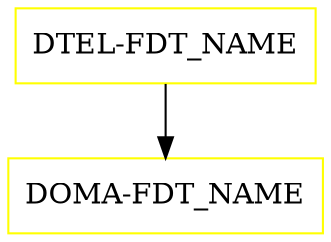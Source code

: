 digraph G {
  "DTEL-FDT_NAME" [shape=box,color=yellow];
  "DOMA-FDT_NAME" [shape=box,color=yellow,URL="./DOMA_FDT_NAME.html"];
  "DTEL-FDT_NAME" -> "DOMA-FDT_NAME";
}
